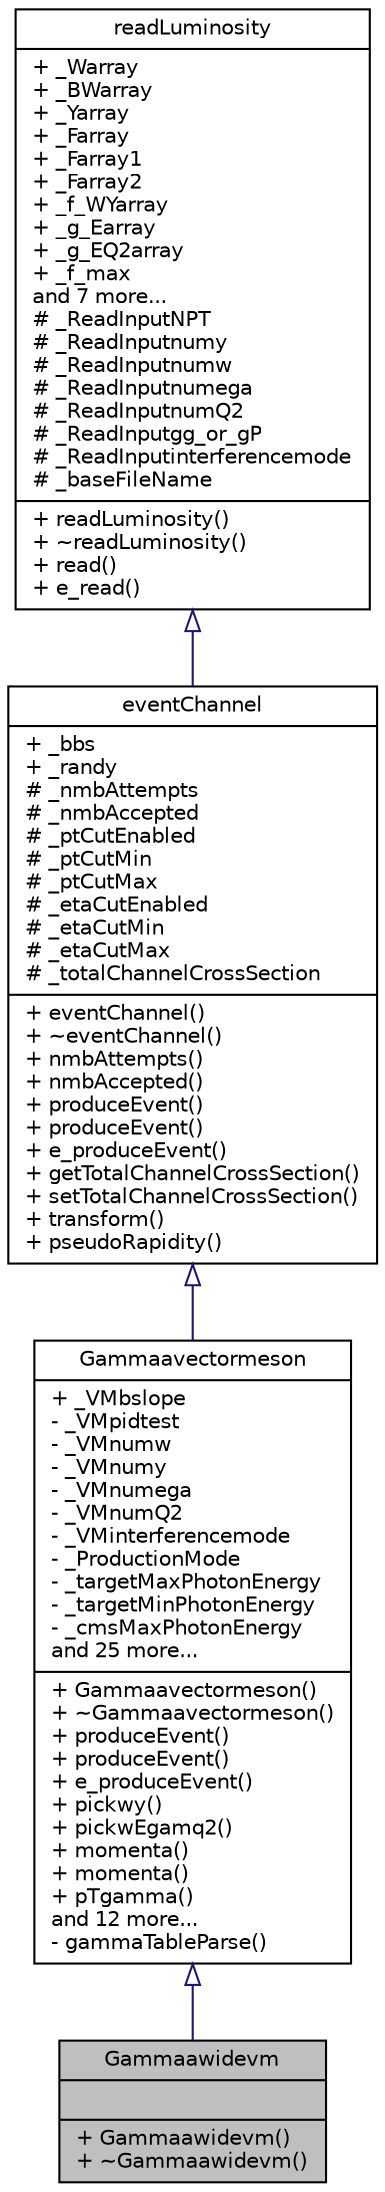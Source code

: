 digraph "Gammaawidevm"
{
 // LATEX_PDF_SIZE
  bgcolor="transparent";
  edge [fontname="Helvetica",fontsize="10",labelfontname="Helvetica",labelfontsize="10"];
  node [fontname="Helvetica",fontsize="10",shape=record];
  Node0 [label="{Gammaawidevm\n||+ Gammaawidevm()\l+ ~Gammaawidevm()\l}",height=0.2,width=0.4,color="black", fillcolor="grey75", style="filled", fontcolor="black",tooltip=" "];
  Node1 -> Node0 [dir="back",color="midnightblue",fontsize="10",style="solid",arrowtail="onormal",fontname="Helvetica"];
  Node1 [label="{Gammaavectormeson\n|+ _VMbslope\l- _VMpidtest\l- _VMnumw\l- _VMnumy\l- _VMnumega\l- _VMnumQ2\l- _VMinterferencemode\l- _ProductionMode\l- _targetMaxPhotonEnergy\l- _targetMinPhotonEnergy\l- _cmsMaxPhotonEnergy\land 25 more...\l|+ Gammaavectormeson()\l+ ~Gammaavectormeson()\l+ produceEvent()\l+ produceEvent()\l+ e_produceEvent()\l+ pickwy()\l+ pickwEgamq2()\l+ momenta()\l+ momenta()\l+ pTgamma()\land 12 more...\l- gammaTableParse()\l}",height=0.2,width=0.4,color="black",URL="$classGammaavectormeson.html",tooltip=" "];
  Node2 -> Node1 [dir="back",color="midnightblue",fontsize="10",style="solid",arrowtail="onormal",fontname="Helvetica"];
  Node2 [label="{eventChannel\n|+ _bbs\l+ _randy\l# _nmbAttempts\l# _nmbAccepted\l# _ptCutEnabled\l# _ptCutMin\l# _ptCutMax\l# _etaCutEnabled\l# _etaCutMin\l# _etaCutMax\l# _totalChannelCrossSection\l|+ eventChannel()\l+ ~eventChannel()\l+ nmbAttempts()\l+ nmbAccepted()\l+ produceEvent()\l+ produceEvent()\l+ e_produceEvent()\l+ getTotalChannelCrossSection()\l+ setTotalChannelCrossSection()\l+ transform()\l+ pseudoRapidity()\l}",height=0.2,width=0.4,color="black",URL="$classeventChannel.html",tooltip=" "];
  Node3 -> Node2 [dir="back",color="midnightblue",fontsize="10",style="solid",arrowtail="onormal",fontname="Helvetica"];
  Node3 [label="{readLuminosity\n|+ _Warray\l+ _BWarray\l+ _Yarray\l+ _Farray\l+ _Farray1\l+ _Farray2\l+ _f_WYarray\l+ _g_Earray\l+ _g_EQ2array\l+ _f_max\land 7 more...\l# _ReadInputNPT\l# _ReadInputnumy\l# _ReadInputnumw\l# _ReadInputnumega\l# _ReadInputnumQ2\l# _ReadInputgg_or_gP\l# _ReadInputinterferencemode\l# _baseFileName\l|+ readLuminosity()\l+ ~readLuminosity()\l+ read()\l+ e_read()\l}",height=0.2,width=0.4,color="black",URL="$classreadLuminosity.html",tooltip=" "];
}

